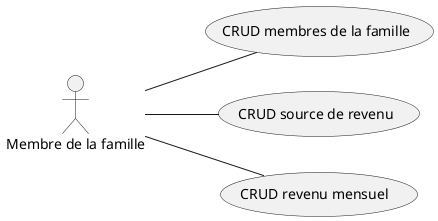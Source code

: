 @startuml
left to right direction

actor "Membre de la famille" as utilisateur

utilisateur -- (CRUD membres de la famille)
utilisateur -- (CRUD source de revenu)
utilisateur -- (CRUD revenu mensuel )

@enduml
